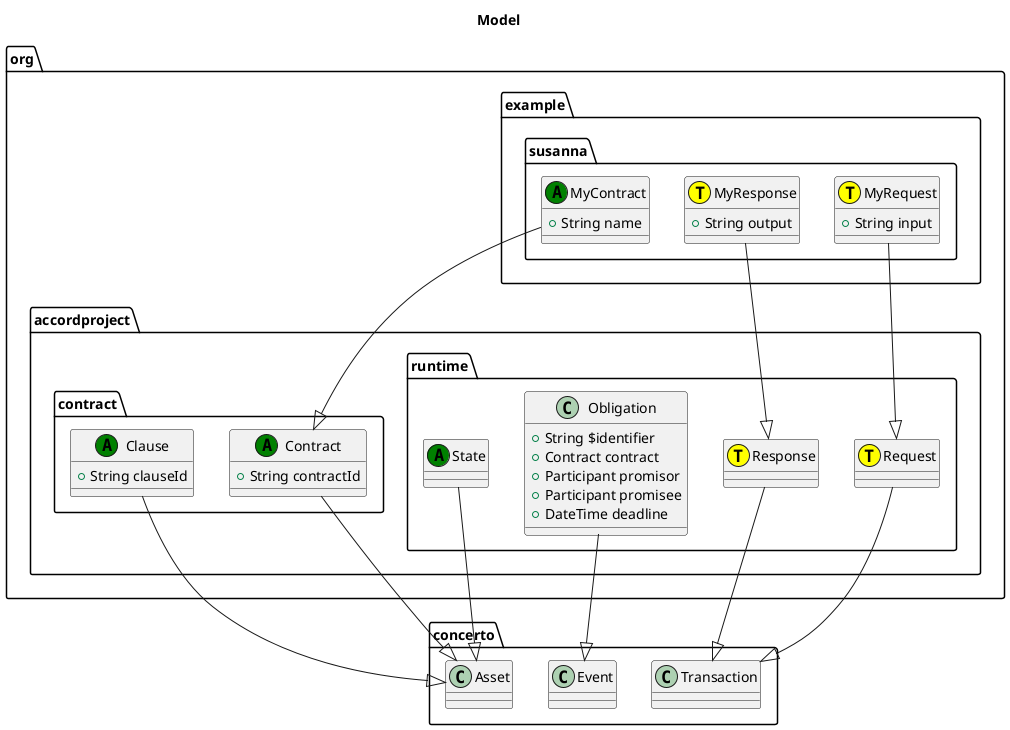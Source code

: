 @startuml
title
Model
endtitle
class org.example.susanna.MyRequest << (T,yellow) >> {
   + String input
}
org.example.susanna.MyRequest --|> org.accordproject.runtime.Request
class org.example.susanna.MyResponse << (T,yellow) >> {
   + String output
}
org.example.susanna.MyResponse --|> org.accordproject.runtime.Response
class org.example.susanna.MyContract << (A,green) >> {
   + String name
}
org.example.susanna.MyContract --|> org.accordproject.contract.Contract
class org.accordproject.contract.Contract << (A,green) >> {
   + String contractId
}
org.accordproject.contract.Contract --|> concerto.Asset
class org.accordproject.contract.Clause << (A,green) >> {
   + String clauseId
}
org.accordproject.contract.Clause --|> concerto.Asset
class org.accordproject.runtime.Request << (T,yellow) >> {
}
org.accordproject.runtime.Request --|> concerto.Transaction
class org.accordproject.runtime.Response << (T,yellow) >> {
}
org.accordproject.runtime.Response --|> concerto.Transaction
class org.accordproject.runtime.Obligation {
   + String $identifier
   + Contract contract
   + Participant promisor
   + Participant promisee
   + DateTime deadline
}
org.accordproject.runtime.Obligation --|> concerto.Event
class org.accordproject.runtime.State << (A,green) >> {
}
org.accordproject.runtime.State --|> concerto.Asset
@enduml
